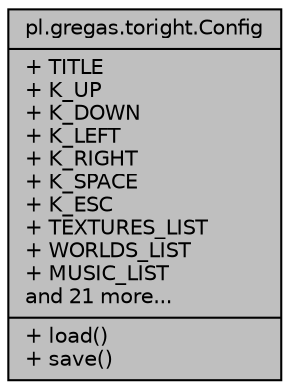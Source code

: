 digraph "pl.gregas.toright.Config"
{
  edge [fontname="Helvetica",fontsize="10",labelfontname="Helvetica",labelfontsize="10"];
  node [fontname="Helvetica",fontsize="10",shape=record];
  Node1 [label="{pl.gregas.toright.Config\n|+ TITLE\l+ K_UP\l+ K_DOWN\l+ K_LEFT\l+ K_RIGHT\l+ K_SPACE\l+ K_ESC\l+ TEXTURES_LIST\l+ WORLDS_LIST\l+ MUSIC_LIST\land 21 more...\l|+ load()\l+ save()\l}",height=0.2,width=0.4,color="black", fillcolor="grey75", style="filled", fontcolor="black"];
}
